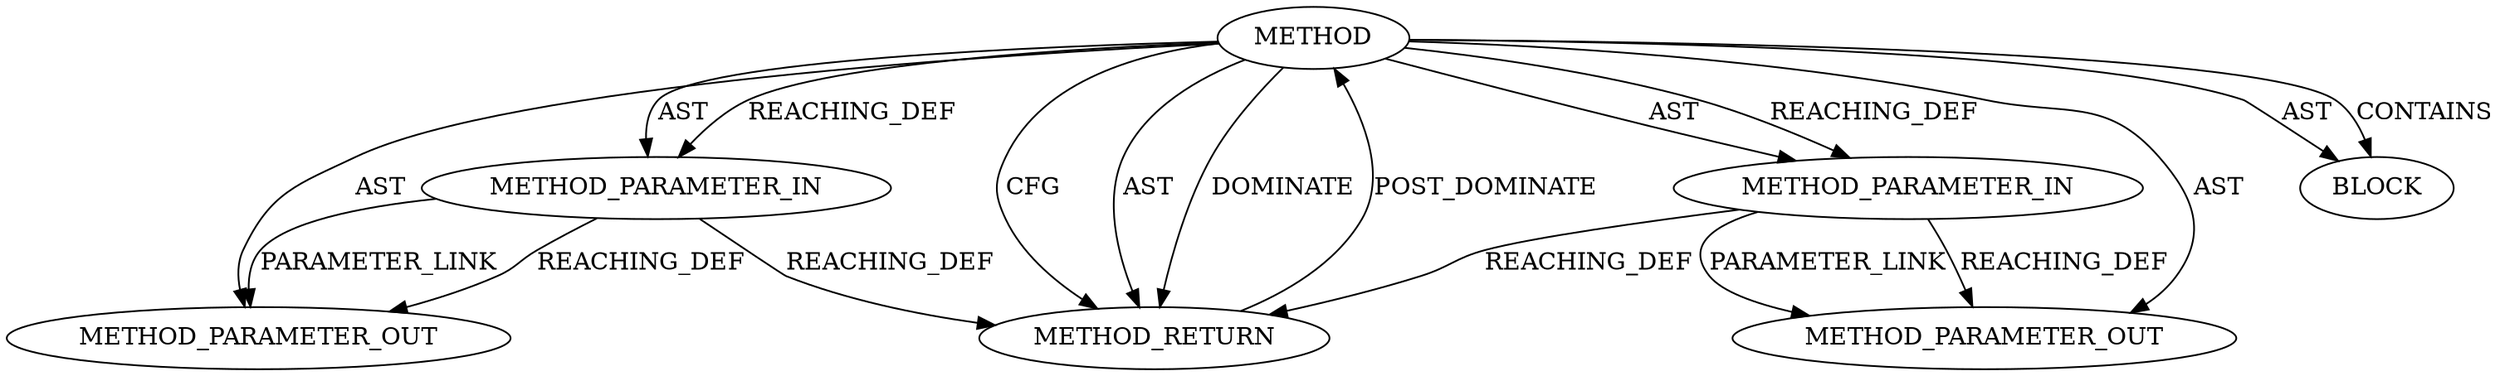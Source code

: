digraph {
  12269 [label=METHOD AST_PARENT_TYPE="NAMESPACE_BLOCK" AST_PARENT_FULL_NAME="<global>" ORDER=0 CODE="<empty>" FULL_NAME="<operator>.greaterThan" IS_EXTERNAL=true FILENAME="<empty>" SIGNATURE="" NAME="<operator>.greaterThan"]
  13406 [label=METHOD_PARAMETER_OUT ORDER=1 CODE="p1" IS_VARIADIC=false TYPE_FULL_NAME="ANY" EVALUATION_STRATEGY="BY_VALUE" INDEX=1 NAME="p1"]
  12273 [label=METHOD_RETURN ORDER=2 CODE="RET" TYPE_FULL_NAME="ANY" EVALUATION_STRATEGY="BY_VALUE"]
  13407 [label=METHOD_PARAMETER_OUT ORDER=2 CODE="p2" IS_VARIADIC=false TYPE_FULL_NAME="ANY" EVALUATION_STRATEGY="BY_VALUE" INDEX=2 NAME="p2"]
  12272 [label=BLOCK ORDER=1 ARGUMENT_INDEX=1 CODE="<empty>" TYPE_FULL_NAME="ANY"]
  12271 [label=METHOD_PARAMETER_IN ORDER=2 CODE="p2" IS_VARIADIC=false TYPE_FULL_NAME="ANY" EVALUATION_STRATEGY="BY_VALUE" INDEX=2 NAME="p2"]
  12270 [label=METHOD_PARAMETER_IN ORDER=1 CODE="p1" IS_VARIADIC=false TYPE_FULL_NAME="ANY" EVALUATION_STRATEGY="BY_VALUE" INDEX=1 NAME="p1"]
  12273 -> 12269 [label=POST_DOMINATE ]
  12271 -> 13407 [label=PARAMETER_LINK ]
  12271 -> 13407 [label=REACHING_DEF VARIABLE="p2"]
  12269 -> 12272 [label=AST ]
  12269 -> 12270 [label=AST ]
  12269 -> 12271 [label=AST ]
  12270 -> 12273 [label=REACHING_DEF VARIABLE="p1"]
  12269 -> 13406 [label=AST ]
  12270 -> 13406 [label=PARAMETER_LINK ]
  12270 -> 13406 [label=REACHING_DEF VARIABLE="p1"]
  12269 -> 12273 [label=CFG ]
  12269 -> 12271 [label=REACHING_DEF VARIABLE=""]
  12269 -> 12270 [label=REACHING_DEF VARIABLE=""]
  12269 -> 12273 [label=AST ]
  12271 -> 12273 [label=REACHING_DEF VARIABLE="p2"]
  12269 -> 12273 [label=DOMINATE ]
  12269 -> 13407 [label=AST ]
  12269 -> 12272 [label=CONTAINS ]
}
